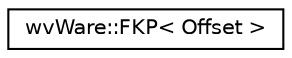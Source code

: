 digraph "类继承关系图"
{
  edge [fontname="Helvetica",fontsize="10",labelfontname="Helvetica",labelfontsize="10"];
  node [fontname="Helvetica",fontsize="10",shape=record];
  rankdir="LR";
  Node0 [label="wvWare::FKP\< Offset \>",height=0.2,width=0.4,color="black", fillcolor="white", style="filled",URL="$classwv_ware_1_1_f_k_p.html"];
}

